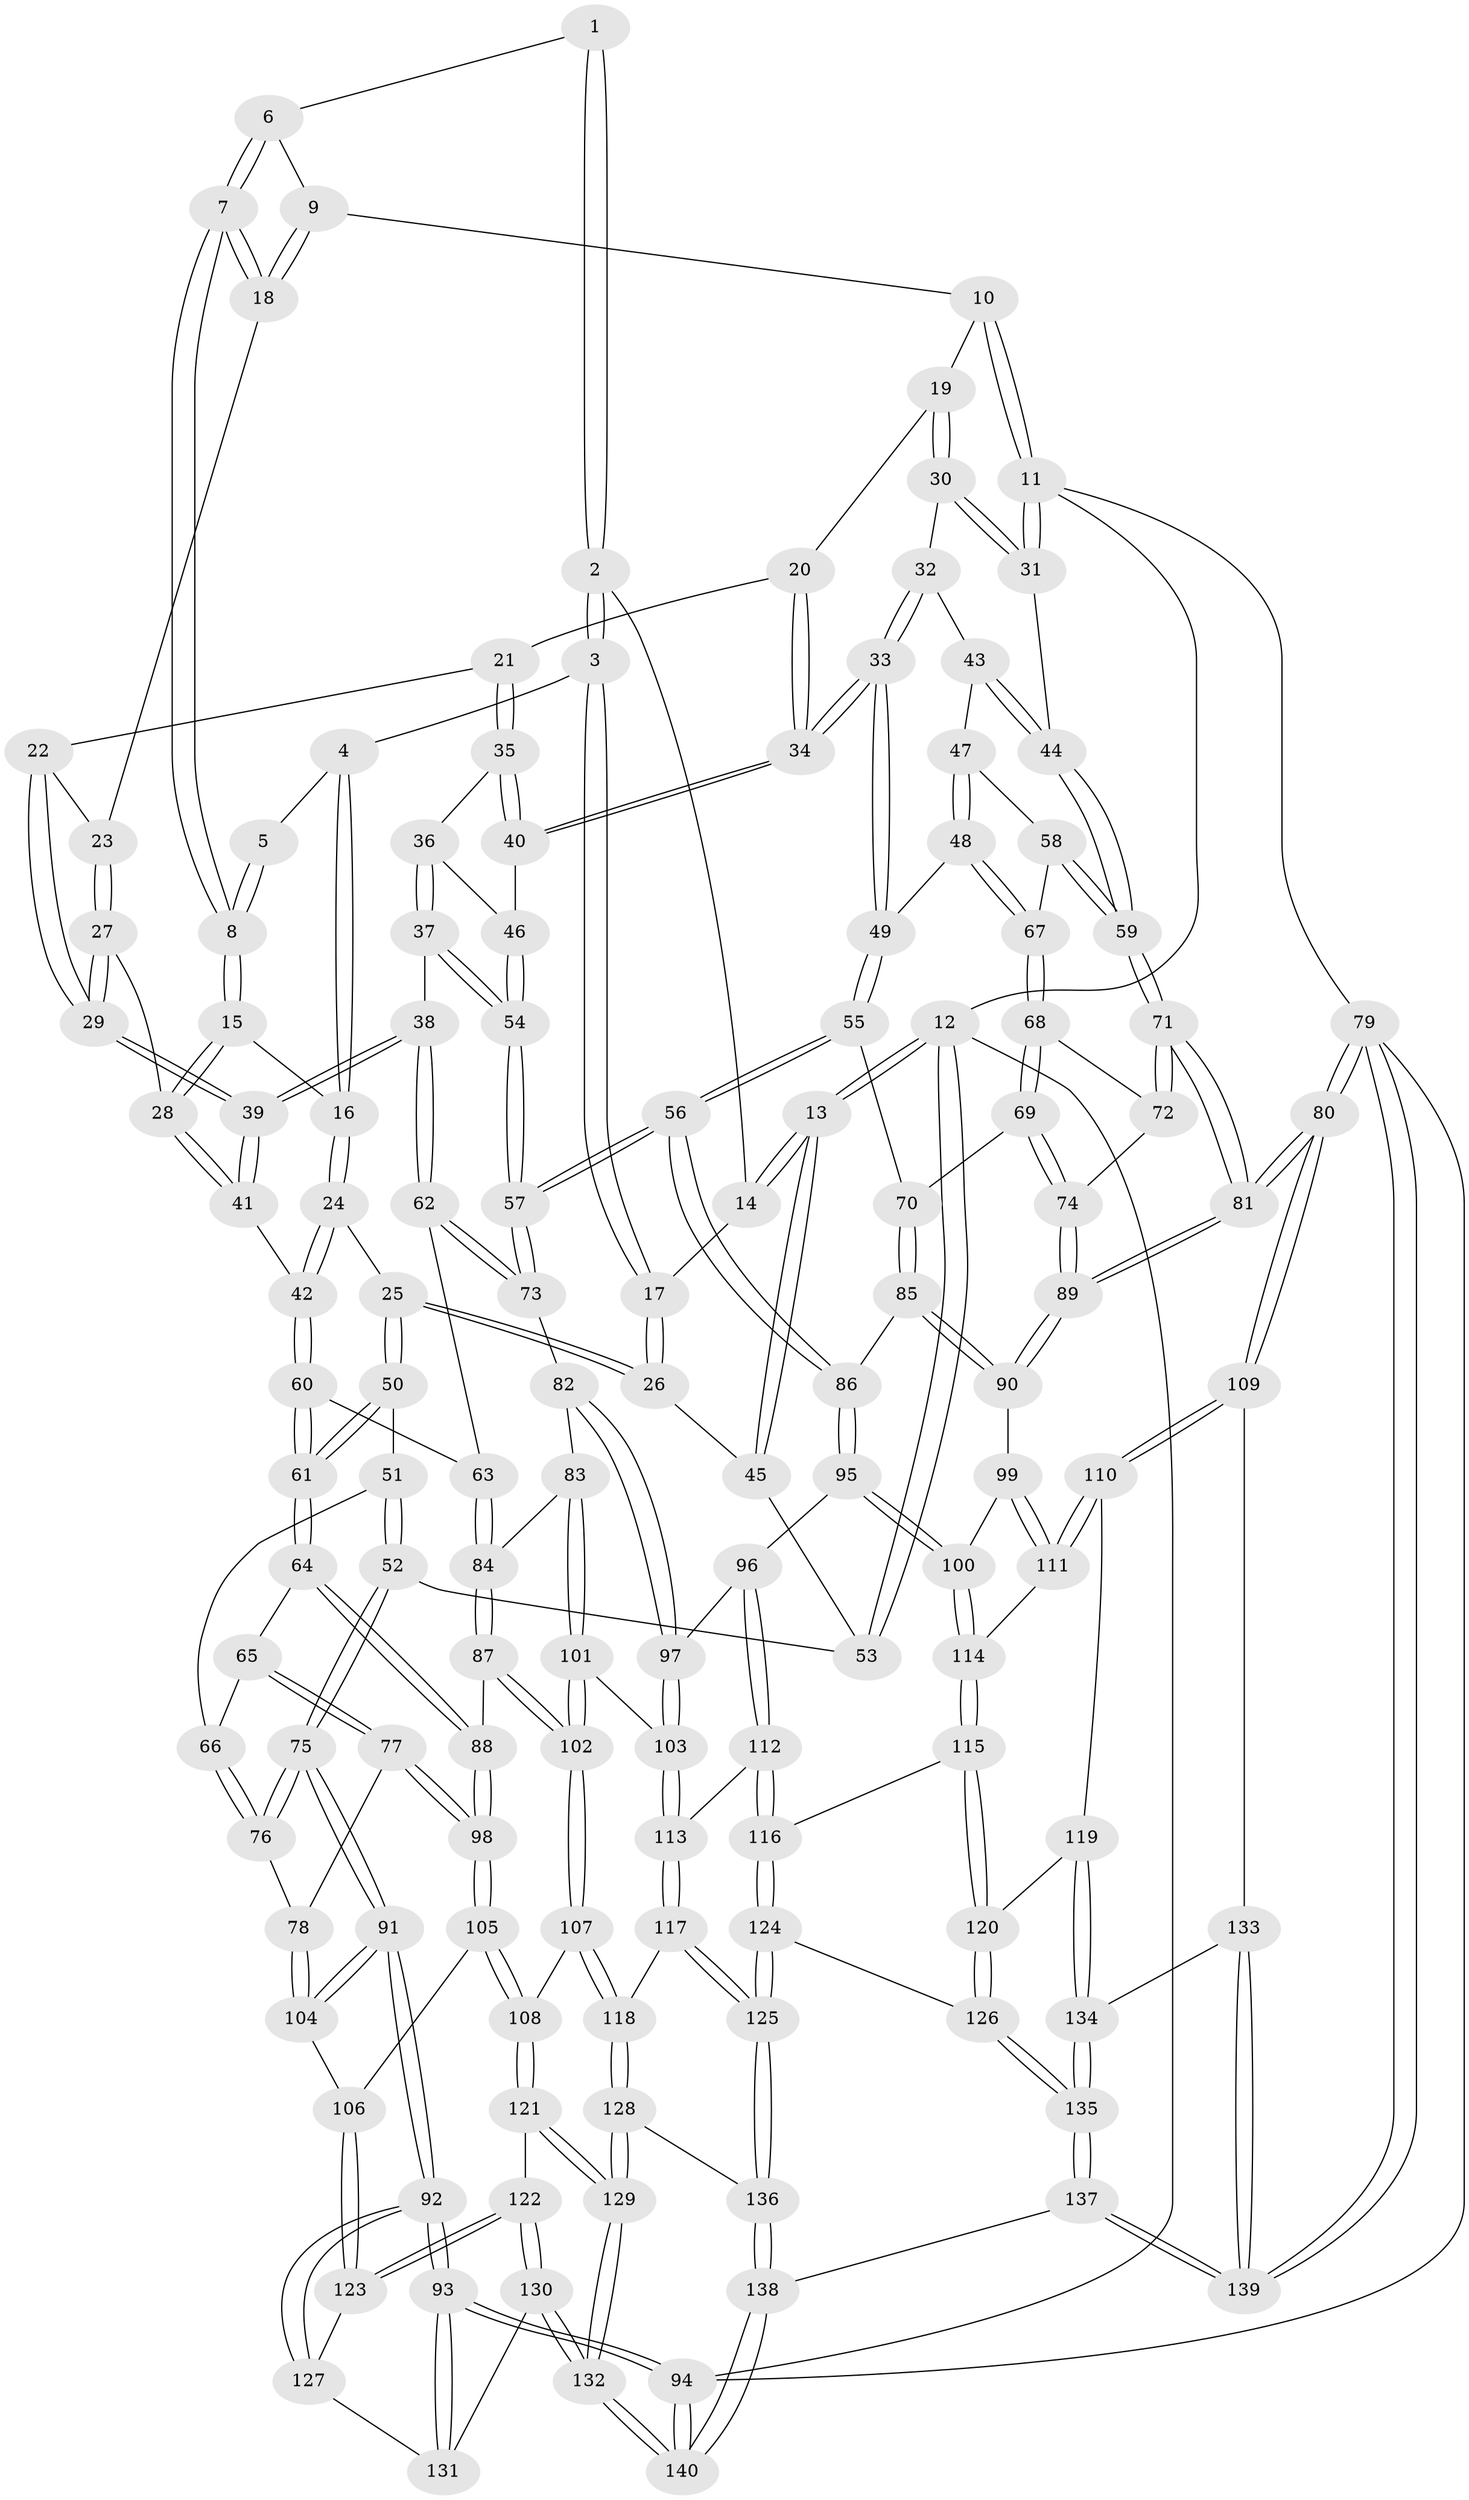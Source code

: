 // coarse degree distribution, {4: 0.35714285714285715, 2: 0.05357142857142857, 3: 0.14285714285714285, 5: 0.2857142857142857, 1: 0.017857142857142856, 6: 0.07142857142857142, 9: 0.017857142857142856, 7: 0.03571428571428571, 8: 0.017857142857142856}
// Generated by graph-tools (version 1.1) at 2025/07/03/04/25 22:07:01]
// undirected, 140 vertices, 347 edges
graph export_dot {
graph [start="1"]
  node [color=gray90,style=filled];
  1 [pos="+0.2668555907953641+0"];
  2 [pos="+0+0"];
  3 [pos="+0.19004791647490651+0.06848381477293614"];
  4 [pos="+0.24459777891499826+0.007104411537681164"];
  5 [pos="+0.265084728540293+0"];
  6 [pos="+0.49958648397598365+0"];
  7 [pos="+0.3926723175698146+0.09931382175083264"];
  8 [pos="+0.37278518668647065+0.1197989626455866"];
  9 [pos="+0.6448454960823463+0"];
  10 [pos="+0.714989680985918+0"];
  11 [pos="+1+0"];
  12 [pos="+0+0"];
  13 [pos="+0+0"];
  14 [pos="+0+0"];
  15 [pos="+0.3679041479188605+0.1277524112285909"];
  16 [pos="+0.34029930957851295+0.13647864170735"];
  17 [pos="+0.1653912275294137+0.1552256719846139"];
  18 [pos="+0.5346354747630071+0.10273324564053461"];
  19 [pos="+0.7638985744304531+0.040736506990480204"];
  20 [pos="+0.6651142174817843+0.15157198630090893"];
  21 [pos="+0.6454234998567543+0.1622741266982074"];
  22 [pos="+0.5757385336698685+0.1455624221753867"];
  23 [pos="+0.5408516484895308+0.11443507421835625"];
  24 [pos="+0.25941038696136914+0.18409992043821707"];
  25 [pos="+0.17836255414098057+0.200479809584499"];
  26 [pos="+0.16365960413430347+0.17557206594672636"];
  27 [pos="+0.4657534959019222+0.21598039583733378"];
  28 [pos="+0.412656963136862+0.1835537113158647"];
  29 [pos="+0.5039216302961522+0.2614033073056649"];
  30 [pos="+0.8249906547264293+0.11017727689779651"];
  31 [pos="+1+0"];
  32 [pos="+0.8429521256076304+0.1643922906093332"];
  33 [pos="+0.7522958418731465+0.2749274812353057"];
  34 [pos="+0.7357607997309026+0.2722857518908869"];
  35 [pos="+0.6303544968018853+0.2114843947785804"];
  36 [pos="+0.6090232852884774+0.24388767799802666"];
  37 [pos="+0.5463445802787251+0.3213417155999386"];
  38 [pos="+0.5341095441125424+0.318578423722649"];
  39 [pos="+0.5183739599633468+0.29942506399192764"];
  40 [pos="+0.702273100706748+0.2842868930025585"];
  41 [pos="+0.37670128741610903+0.29980323457985153"];
  42 [pos="+0.3609226543607499+0.30972017072778785"];
  43 [pos="+0.8954556387468021+0.21404117364763728"];
  44 [pos="+1+0.13987486979191624"];
  45 [pos="+0.14301321794064595+0.165435124197655"];
  46 [pos="+0.696989529826641+0.2886251558393799"];
  47 [pos="+0.8997010977329593+0.26505654037354925"];
  48 [pos="+0.7901043625223683+0.33715006412118476"];
  49 [pos="+0.7836824117806596+0.33911829225657397"];
  50 [pos="+0.1736807073173892+0.21354755694675048"];
  51 [pos="+0.15237425958957496+0.2350393533468243"];
  52 [pos="+0+0.23043403467656062"];
  53 [pos="+0+0.10411484713898324"];
  54 [pos="+0.6126299296930039+0.3752931266432112"];
  55 [pos="+0.7818596213519391+0.3458525854994684"];
  56 [pos="+0.6560772796844477+0.44728362526017024"];
  57 [pos="+0.6478060354191413+0.4407381459975325"];
  58 [pos="+0.9295249995682133+0.3224219673120462"];
  59 [pos="+1+0.3243177117372299"];
  60 [pos="+0.3329585189406856+0.40293817247728003"];
  61 [pos="+0.29715743027279656+0.4188780722689181"];
  62 [pos="+0.46798371341001693+0.38545110097288576"];
  63 [pos="+0.40647676054164883+0.41564070833276406"];
  64 [pos="+0.27888004067433947+0.4469022015845206"];
  65 [pos="+0.13690849075299757+0.39890236658616324"];
  66 [pos="+0.07386755814310292+0.3710260447482233"];
  67 [pos="+0.9143333270392051+0.36307355942648295"];
  68 [pos="+0.9115754420047675+0.39560259799500774"];
  69 [pos="+0.8879706243212477+0.4375557771766056"];
  70 [pos="+0.8482372208240089+0.4385331994348208"];
  71 [pos="+1+0.43708132160788327"];
  72 [pos="+0.9984095686268448+0.4120293687492881"];
  73 [pos="+0.5205091355819257+0.49049270268862727"];
  74 [pos="+0.9188909305536428+0.4874371905710068"];
  75 [pos="+0+0.46263516947290734"];
  76 [pos="+0.014404047852066467+0.41080582937867294"];
  77 [pos="+0.17659535867986673+0.5399941678488035"];
  78 [pos="+0.17189985253006224+0.538024360514694"];
  79 [pos="+1+1"];
  80 [pos="+1+0.7228325725052237"];
  81 [pos="+1+0.7060126373602678"];
  82 [pos="+0.5199048109158925+0.4911509476405444"];
  83 [pos="+0.45516087940930217+0.5186781789624951"];
  84 [pos="+0.44857099438705406+0.5127031590432118"];
  85 [pos="+0.7794036547715275+0.4888374735441836"];
  86 [pos="+0.660031929526257+0.4549338154003605"];
  87 [pos="+0.30281483739053966+0.5352521576528945"];
  88 [pos="+0.2689236151793803+0.5053213407055976"];
  89 [pos="+0.965094261344062+0.5689260217268699"];
  90 [pos="+0.8152255951975554+0.5781006511360087"];
  91 [pos="+0+0.5843868685539859"];
  92 [pos="+0+0.7602930196616476"];
  93 [pos="+0+1"];
  94 [pos="+0+1"];
  95 [pos="+0.6455747828389301+0.5750993039477403"];
  96 [pos="+0.6188191701985892+0.5877686686952299"];
  97 [pos="+0.5554353027599054+0.59578887008879"];
  98 [pos="+0.20075579671993365+0.5520592642599166"];
  99 [pos="+0.8093905612374418+0.5857503878036482"];
  100 [pos="+0.6729074310970878+0.602335965721106"];
  101 [pos="+0.45653652245625165+0.620249326095698"];
  102 [pos="+0.3884383101786561+0.6682053426198621"];
  103 [pos="+0.5029634558261739+0.6229257583746942"];
  104 [pos="+0+0.5981722699629953"];
  105 [pos="+0.1810773586044802+0.6217284398296435"];
  106 [pos="+0.10899104770323652+0.6690468771634523"];
  107 [pos="+0.37708178279527843+0.702608793926539"];
  108 [pos="+0.29315256595829237+0.7267053010490616"];
  109 [pos="+1+0.7245353743764483"];
  110 [pos="+0.8378033537120241+0.7513076030649893"];
  111 [pos="+0.8038653159885121+0.6571907597054981"];
  112 [pos="+0.5863533027371386+0.7111889484297782"];
  113 [pos="+0.5630145700663337+0.7171002086780355"];
  114 [pos="+0.6891330314454991+0.6569496266168443"];
  115 [pos="+0.6842822657388767+0.7280437977079321"];
  116 [pos="+0.6346298322935993+0.7237281049868529"];
  117 [pos="+0.48623179902977+0.8333418097758636"];
  118 [pos="+0.3899245181348788+0.721116502961049"];
  119 [pos="+0.8166253254664853+0.7660508377498279"];
  120 [pos="+0.7303362266573935+0.7961393284758324"];
  121 [pos="+0.2750923564086916+0.7502144962123619"];
  122 [pos="+0.14046609693151646+0.778346575622151"];
  123 [pos="+0.12794563025493963+0.7699103692794695"];
  124 [pos="+0.5598316750280989+0.8467256991570098"];
  125 [pos="+0.49032528257519853+0.8480783605565707"];
  126 [pos="+0.7001761467155587+0.8575296385630526"];
  127 [pos="+0.09182818839354429+0.7870225278924723"];
  128 [pos="+0.27182044552986256+0.9837729392291247"];
  129 [pos="+0.2629430506914307+0.989490631603329"];
  130 [pos="+0.18316449523771225+0.9259228416199671"];
  131 [pos="+0.049201993094495924+0.8954206592409376"];
  132 [pos="+0.25724998740555755+0.9968038425469471"];
  133 [pos="+0.8707613889093422+0.9287411361888281"];
  134 [pos="+0.8664447774872888+0.9295886313059853"];
  135 [pos="+0.7401463212433318+1"];
  136 [pos="+0.4827362903856892+0.867937265912624"];
  137 [pos="+0.6954080005452464+1"];
  138 [pos="+0.6265119511182551+1"];
  139 [pos="+1+1"];
  140 [pos="+0.23129068693965296+1"];
  1 -- 2;
  1 -- 2;
  1 -- 6;
  2 -- 3;
  2 -- 3;
  2 -- 14;
  3 -- 4;
  3 -- 17;
  3 -- 17;
  4 -- 5;
  4 -- 16;
  4 -- 16;
  5 -- 8;
  5 -- 8;
  6 -- 7;
  6 -- 7;
  6 -- 9;
  7 -- 8;
  7 -- 8;
  7 -- 18;
  7 -- 18;
  8 -- 15;
  8 -- 15;
  9 -- 10;
  9 -- 18;
  9 -- 18;
  10 -- 11;
  10 -- 11;
  10 -- 19;
  11 -- 12;
  11 -- 31;
  11 -- 31;
  11 -- 79;
  12 -- 13;
  12 -- 13;
  12 -- 53;
  12 -- 53;
  12 -- 94;
  13 -- 14;
  13 -- 14;
  13 -- 45;
  13 -- 45;
  14 -- 17;
  15 -- 16;
  15 -- 28;
  15 -- 28;
  16 -- 24;
  16 -- 24;
  17 -- 26;
  17 -- 26;
  18 -- 23;
  19 -- 20;
  19 -- 30;
  19 -- 30;
  20 -- 21;
  20 -- 34;
  20 -- 34;
  21 -- 22;
  21 -- 35;
  21 -- 35;
  22 -- 23;
  22 -- 29;
  22 -- 29;
  23 -- 27;
  23 -- 27;
  24 -- 25;
  24 -- 42;
  24 -- 42;
  25 -- 26;
  25 -- 26;
  25 -- 50;
  25 -- 50;
  26 -- 45;
  27 -- 28;
  27 -- 29;
  27 -- 29;
  28 -- 41;
  28 -- 41;
  29 -- 39;
  29 -- 39;
  30 -- 31;
  30 -- 31;
  30 -- 32;
  31 -- 44;
  32 -- 33;
  32 -- 33;
  32 -- 43;
  33 -- 34;
  33 -- 34;
  33 -- 49;
  33 -- 49;
  34 -- 40;
  34 -- 40;
  35 -- 36;
  35 -- 40;
  35 -- 40;
  36 -- 37;
  36 -- 37;
  36 -- 46;
  37 -- 38;
  37 -- 54;
  37 -- 54;
  38 -- 39;
  38 -- 39;
  38 -- 62;
  38 -- 62;
  39 -- 41;
  39 -- 41;
  40 -- 46;
  41 -- 42;
  42 -- 60;
  42 -- 60;
  43 -- 44;
  43 -- 44;
  43 -- 47;
  44 -- 59;
  44 -- 59;
  45 -- 53;
  46 -- 54;
  46 -- 54;
  47 -- 48;
  47 -- 48;
  47 -- 58;
  48 -- 49;
  48 -- 67;
  48 -- 67;
  49 -- 55;
  49 -- 55;
  50 -- 51;
  50 -- 61;
  50 -- 61;
  51 -- 52;
  51 -- 52;
  51 -- 66;
  52 -- 53;
  52 -- 75;
  52 -- 75;
  54 -- 57;
  54 -- 57;
  55 -- 56;
  55 -- 56;
  55 -- 70;
  56 -- 57;
  56 -- 57;
  56 -- 86;
  56 -- 86;
  57 -- 73;
  57 -- 73;
  58 -- 59;
  58 -- 59;
  58 -- 67;
  59 -- 71;
  59 -- 71;
  60 -- 61;
  60 -- 61;
  60 -- 63;
  61 -- 64;
  61 -- 64;
  62 -- 63;
  62 -- 73;
  62 -- 73;
  63 -- 84;
  63 -- 84;
  64 -- 65;
  64 -- 88;
  64 -- 88;
  65 -- 66;
  65 -- 77;
  65 -- 77;
  66 -- 76;
  66 -- 76;
  67 -- 68;
  67 -- 68;
  68 -- 69;
  68 -- 69;
  68 -- 72;
  69 -- 70;
  69 -- 74;
  69 -- 74;
  70 -- 85;
  70 -- 85;
  71 -- 72;
  71 -- 72;
  71 -- 81;
  71 -- 81;
  72 -- 74;
  73 -- 82;
  74 -- 89;
  74 -- 89;
  75 -- 76;
  75 -- 76;
  75 -- 91;
  75 -- 91;
  76 -- 78;
  77 -- 78;
  77 -- 98;
  77 -- 98;
  78 -- 104;
  78 -- 104;
  79 -- 80;
  79 -- 80;
  79 -- 139;
  79 -- 139;
  79 -- 94;
  80 -- 81;
  80 -- 81;
  80 -- 109;
  80 -- 109;
  81 -- 89;
  81 -- 89;
  82 -- 83;
  82 -- 97;
  82 -- 97;
  83 -- 84;
  83 -- 101;
  83 -- 101;
  84 -- 87;
  84 -- 87;
  85 -- 86;
  85 -- 90;
  85 -- 90;
  86 -- 95;
  86 -- 95;
  87 -- 88;
  87 -- 102;
  87 -- 102;
  88 -- 98;
  88 -- 98;
  89 -- 90;
  89 -- 90;
  90 -- 99;
  91 -- 92;
  91 -- 92;
  91 -- 104;
  91 -- 104;
  92 -- 93;
  92 -- 93;
  92 -- 127;
  92 -- 127;
  93 -- 94;
  93 -- 94;
  93 -- 131;
  93 -- 131;
  94 -- 140;
  94 -- 140;
  95 -- 96;
  95 -- 100;
  95 -- 100;
  96 -- 97;
  96 -- 112;
  96 -- 112;
  97 -- 103;
  97 -- 103;
  98 -- 105;
  98 -- 105;
  99 -- 100;
  99 -- 111;
  99 -- 111;
  100 -- 114;
  100 -- 114;
  101 -- 102;
  101 -- 102;
  101 -- 103;
  102 -- 107;
  102 -- 107;
  103 -- 113;
  103 -- 113;
  104 -- 106;
  105 -- 106;
  105 -- 108;
  105 -- 108;
  106 -- 123;
  106 -- 123;
  107 -- 108;
  107 -- 118;
  107 -- 118;
  108 -- 121;
  108 -- 121;
  109 -- 110;
  109 -- 110;
  109 -- 133;
  110 -- 111;
  110 -- 111;
  110 -- 119;
  111 -- 114;
  112 -- 113;
  112 -- 116;
  112 -- 116;
  113 -- 117;
  113 -- 117;
  114 -- 115;
  114 -- 115;
  115 -- 116;
  115 -- 120;
  115 -- 120;
  116 -- 124;
  116 -- 124;
  117 -- 118;
  117 -- 125;
  117 -- 125;
  118 -- 128;
  118 -- 128;
  119 -- 120;
  119 -- 134;
  119 -- 134;
  120 -- 126;
  120 -- 126;
  121 -- 122;
  121 -- 129;
  121 -- 129;
  122 -- 123;
  122 -- 123;
  122 -- 130;
  122 -- 130;
  123 -- 127;
  124 -- 125;
  124 -- 125;
  124 -- 126;
  125 -- 136;
  125 -- 136;
  126 -- 135;
  126 -- 135;
  127 -- 131;
  128 -- 129;
  128 -- 129;
  128 -- 136;
  129 -- 132;
  129 -- 132;
  130 -- 131;
  130 -- 132;
  130 -- 132;
  132 -- 140;
  132 -- 140;
  133 -- 134;
  133 -- 139;
  133 -- 139;
  134 -- 135;
  134 -- 135;
  135 -- 137;
  135 -- 137;
  136 -- 138;
  136 -- 138;
  137 -- 138;
  137 -- 139;
  137 -- 139;
  138 -- 140;
  138 -- 140;
}
